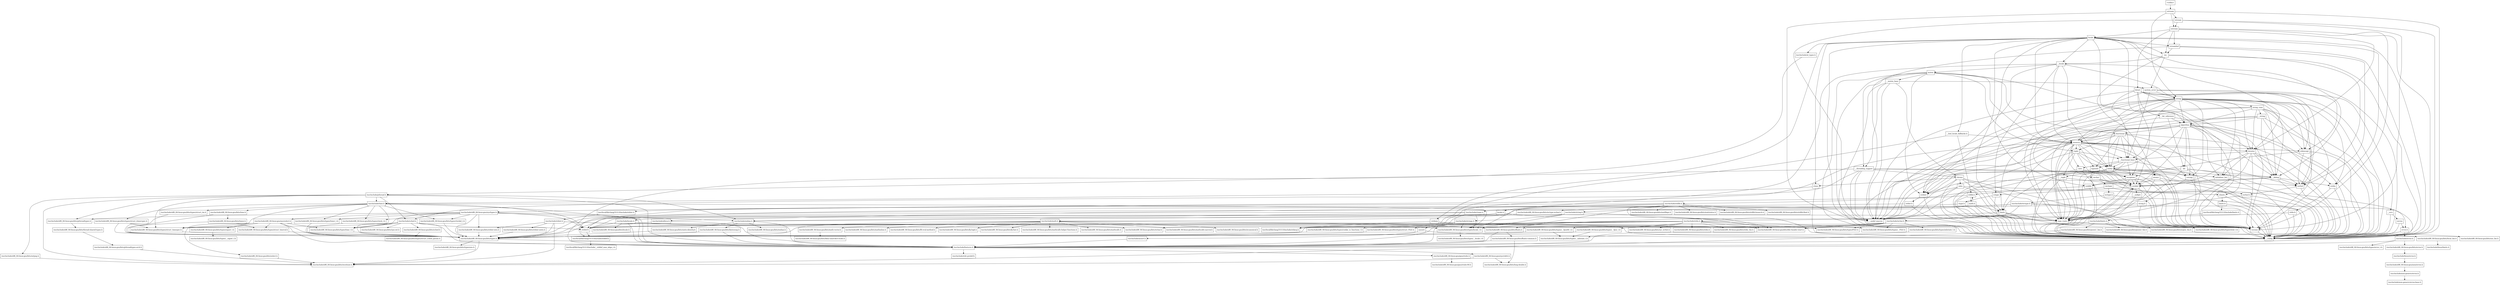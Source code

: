 digraph "dependencies" {
  header_0 [ shape="box", label="\<stdin\>" ];
  header_1 [ shape="box", label="sstream" ];
  header_10 [ shape="box", label="/usr/include/pthread.h" ];
  header_100 [ shape="box", label="/usr/include/x86_64-linux-gnu/bits/types/__fpos64_t.h" ];
  header_101 [ shape="box", label="/usr/include/x86_64-linux-gnu/bits/types/struct_FILE.h" ];
  header_102 [ shape="box", label="/usr/include/x86_64-linux-gnu/bits/types/cookie_io_functions_t.h" ];
  header_103 [ shape="box", label="/usr/include/x86_64-linux-gnu/bits/stdio_lim.h" ];
  header_104 [ shape="box", label="/usr/include/x86_64-linux-gnu/bits/sys_errlist.h" ];
  header_105 [ shape="box", label="/usr/include/x86_64-linux-gnu/bits/stdio.h" ];
  header_106 [ shape="box", label="memory" ];
  header_107 [ shape="box", label="typeinfo" ];
  header_108 [ shape="box", label="exception" ];
  header_109 [ shape="box", label="new" ];
  header_11 [ shape="box", label="ostream" ];
  header_110 [ shape="box", label="iterator" ];
  header_111 [ shape="box", label="__functional_base" ];
  header_112 [ shape="box", label="tuple" ];
  header_113 [ shape="box", label="stdexcept" ];
  header_114 [ shape="box", label="cassert" ];
  header_115 [ shape="box", label="/usr/include/assert.h" ];
  header_116 [ shape="box", label="atomic" ];
  header_117 [ shape="box", label="functional" ];
  header_118 [ shape="box", label="bit" ];
  header_119 [ shape="box", label="cwchar" ];
  header_12 [ shape="box", label="ios" ];
  header_120 [ shape="box", label="cwctype" ];
  header_121 [ shape="box", label="cctype" ];
  header_122 [ shape="box", label="ctype.h" ];
  header_123 [ shape="box", label="/usr/include/ctype.h" ];
  header_124 [ shape="box", label="wctype.h" ];
  header_125 [ shape="box", label="/usr/include/wctype.h" ];
  header_126 [ shape="box", label="/usr/include/x86_64-linux-gnu/bits/wctype-wchar.h" ];
  header_127 [ shape="box", label="mutex" ];
  header_128 [ shape="box", label="__mutex_base" ];
  header_129 [ shape="box", label="chrono" ];
  header_13 [ shape="box", label="iosfwd" ];
  header_130 [ shape="box", label="ctime" ];
  header_131 [ shape="box", label="/usr/include/time.h" ];
  header_132 [ shape="box", label="/usr/include/x86_64-linux-gnu/bits/time.h" ];
  header_133 [ shape="box", label="/usr/include/x86_64-linux-gnu/bits/timex.h" ];
  header_134 [ shape="box", label="/usr/include/x86_64-linux-gnu/bits/types/struct_tm.h" ];
  header_135 [ shape="box", label="/usr/include/x86_64-linux-gnu/bits/types/struct_itimerspec.h" ];
  header_136 [ shape="box", label="ratio" ];
  header_137 [ shape="box", label="climits" ];
  header_138 [ shape="box", label="limits.h" ];
  header_139 [ shape="box", label="/usr/local/lib/clang/10.0.0/include/limits.h" ];
  header_14 [ shape="box", label="wchar.h" ];
  header_140 [ shape="box", label="/usr/include/limits.h" ];
  header_141 [ shape="box", label="/usr/include/x86_64-linux-gnu/bits/posix1_lim.h" ];
  header_142 [ shape="box", label="/usr/include/x86_64-linux-gnu/bits/local_lim.h" ];
  header_143 [ shape="box", label="/usr/include/linux/limits.h" ];
  header_144 [ shape="box", label="/usr/include/x86_64-linux-gnu/bits/posix2_lim.h" ];
  header_145 [ shape="box", label="/usr/include/x86_64-linux-gnu/bits/xopen_lim.h" ];
  header_146 [ shape="box", label="/usr/include/x86_64-linux-gnu/bits/uio_lim.h" ];
  header_147 [ shape="box", label="system_error" ];
  header_148 [ shape="box", label="__errc" ];
  header_149 [ shape="box", label="cerrno" ];
  header_15 [ shape="box", label="/usr/include/wchar.h" ];
  header_150 [ shape="box", label="errno.h" ];
  header_151 [ shape="box", label="/usr/include/errno.h" ];
  header_152 [ shape="box", label="/usr/include/x86_64-linux-gnu/bits/errno.h" ];
  header_153 [ shape="box", label="/usr/include/linux/errno.h" ];
  header_154 [ shape="box", label="/usr/include/x86_64-linux-gnu/asm/errno.h" ];
  header_155 [ shape="box", label="/usr/include/asm-generic/errno.h" ];
  header_156 [ shape="box", label="/usr/include/asm-generic/errno-base.h" ];
  header_157 [ shape="box", label="/usr/include/x86_64-linux-gnu/bits/types/error_t.h" ];
  header_158 [ shape="box", label="__threading_support" ];
  header_159 [ shape="box", label="/usr/include/sched.h" ];
  header_16 [ shape="box", label="/usr/include/x86_64-linux-gnu/bits/libc-header-start.h" ];
  header_160 [ shape="box", label="/usr/include/x86_64-linux-gnu/bits/sched.h" ];
  header_161 [ shape="box", label="/usr/include/x86_64-linux-gnu/bits/types/struct_sched_param.h" ];
  header_162 [ shape="box", label="/usr/include/x86_64-linux-gnu/bits/cpu-set.h" ];
  header_163 [ shape="box", label="/usr/include/x86_64-linux-gnu/bits/setjmp.h" ];
  header_164 [ shape="box", label="locale.h" ];
  header_165 [ shape="box", label="/usr/include/locale.h" ];
  header_166 [ shape="box", label="/usr/include/x86_64-linux-gnu/bits/locale.h" ];
  header_167 [ shape="box", label="streambuf" ];
  header_168 [ shape="box", label="locale" ];
  header_169 [ shape="box", label="cstdarg" ];
  header_17 [ shape="box", label="/usr/include/x86_64-linux-gnu/bits/floatn.h" ];
  header_170 [ shape="box", label="/usr/include/nl_types.h" ];
  header_171 [ shape="box", label="__bsd_locale_fallbacks.h" ];
  header_172 [ shape="box", label="bitset" ];
  header_173 [ shape="box", label="__bit_reference" ];
  header_174 [ shape="box", label="istream" ];
  header_18 [ shape="box", label="/usr/include/x86_64-linux-gnu/bits/floatn-common.h" ];
  header_19 [ shape="box", label="stddef.h" ];
  header_2 [ shape="box", label="__config" ];
  header_20 [ shape="box", label="/usr/local/lib/clang/10.0.0/include/stddef.h" ];
  header_21 [ shape="box", label="/usr/local/lib/clang/10.0.0/include/stdarg.h" ];
  header_22 [ shape="box", label="/usr/include/x86_64-linux-gnu/bits/wchar.h" ];
  header_23 [ shape="box", label="/usr/include/x86_64-linux-gnu/bits/types/wint_t.h" ];
  header_24 [ shape="box", label="/usr/include/x86_64-linux-gnu/bits/types/mbstate_t.h" ];
  header_25 [ shape="box", label="/usr/include/x86_64-linux-gnu/bits/types/__mbstate_t.h" ];
  header_26 [ shape="box", label="/usr/include/x86_64-linux-gnu/bits/types/__FILE.h" ];
  header_27 [ shape="box", label="/usr/include/x86_64-linux-gnu/bits/types/FILE.h" ];
  header_28 [ shape="box", label="/usr/include/x86_64-linux-gnu/bits/types/locale_t.h" ];
  header_29 [ shape="box", label="/usr/include/x86_64-linux-gnu/bits/types/__locale_t.h" ];
  header_3 [ shape="box", label="/usr/include/features.h" ];
  header_30 [ shape="box", label="__locale" ];
  header_31 [ shape="box", label="string" ];
  header_32 [ shape="box", label="string_view" ];
  header_33 [ shape="box", label="__string" ];
  header_34 [ shape="box", label="algorithm" ];
  header_35 [ shape="box", label="initializer_list" ];
  header_36 [ shape="box", label="cstddef" ];
  header_37 [ shape="box", label="version" ];
  header_38 [ shape="box", label="/usr/local/lib/clang/10.0.0/include/__stddef_max_align_t.h" ];
  header_39 [ shape="box", label="__nullptr" ];
  header_4 [ shape="box", label="/usr/include/stdc-predef.h" ];
  header_40 [ shape="box", label="type_traits" ];
  header_41 [ shape="box", label="cstring" ];
  header_42 [ shape="box", label="string.h" ];
  header_43 [ shape="box", label="/usr/include/string.h" ];
  header_44 [ shape="box", label="/usr/include/strings.h" ];
  header_45 [ shape="box", label="utility" ];
  header_46 [ shape="box", label="__tuple" ];
  header_47 [ shape="box", label="cstdint" ];
  header_48 [ shape="box", label="stdint.h" ];
  header_49 [ shape="box", label="/usr/local/lib/clang/10.0.0/include/stdint.h" ];
  header_5 [ shape="box", label="/usr/include/x86_64-linux-gnu/sys/cdefs.h" ];
  header_50 [ shape="box", label="/usr/include/stdint.h" ];
  header_51 [ shape="box", label="/usr/include/x86_64-linux-gnu/bits/types.h" ];
  header_52 [ shape="box", label="/usr/include/x86_64-linux-gnu/bits/typesizes.h" ];
  header_53 [ shape="box", label="/usr/include/x86_64-linux-gnu/bits/stdint-intn.h" ];
  header_54 [ shape="box", label="/usr/include/x86_64-linux-gnu/bits/stdint-uintn.h" ];
  header_55 [ shape="box", label="__debug" ];
  header_56 [ shape="box", label="cstdlib" ];
  header_57 [ shape="box", label="stdlib.h" ];
  header_58 [ shape="box", label="/usr/include/stdlib.h" ];
  header_59 [ shape="box", label="/usr/include/x86_64-linux-gnu/bits/waitflags.h" ];
  header_6 [ shape="box", label="/usr/include/x86_64-linux-gnu/bits/wordsize.h" ];
  header_60 [ shape="box", label="/usr/include/x86_64-linux-gnu/bits/waitstatus.h" ];
  header_61 [ shape="box", label="/usr/include/x86_64-linux-gnu/sys/types.h" ];
  header_62 [ shape="box", label="/usr/include/x86_64-linux-gnu/bits/types/clock_t.h" ];
  header_63 [ shape="box", label="/usr/include/x86_64-linux-gnu/bits/types/clockid_t.h" ];
  header_64 [ shape="box", label="/usr/include/x86_64-linux-gnu/bits/types/time_t.h" ];
  header_65 [ shape="box", label="/usr/include/x86_64-linux-gnu/bits/types/timer_t.h" ];
  header_66 [ shape="box", label="/usr/include/endian.h" ];
  header_67 [ shape="box", label="/usr/include/x86_64-linux-gnu/bits/endian.h" ];
  header_68 [ shape="box", label="/usr/include/x86_64-linux-gnu/bits/byteswap.h" ];
  header_69 [ shape="box", label="/usr/include/x86_64-linux-gnu/bits/uintn-identity.h" ];
  header_7 [ shape="box", label="/usr/include/x86_64-linux-gnu/bits/long-double.h" ];
  header_70 [ shape="box", label="/usr/include/x86_64-linux-gnu/sys/select.h" ];
  header_71 [ shape="box", label="/usr/include/x86_64-linux-gnu/bits/select.h" ];
  header_72 [ shape="box", label="/usr/include/x86_64-linux-gnu/bits/types/sigset_t.h" ];
  header_73 [ shape="box", label="/usr/include/x86_64-linux-gnu/bits/types/__sigset_t.h" ];
  header_74 [ shape="box", label="/usr/include/x86_64-linux-gnu/bits/types/struct_timeval.h" ];
  header_75 [ shape="box", label="/usr/include/x86_64-linux-gnu/bits/types/struct_timespec.h" ];
  header_76 [ shape="box", label="/usr/include/x86_64-linux-gnu/bits/pthreadtypes.h" ];
  header_77 [ shape="box", label="/usr/include/x86_64-linux-gnu/bits/thread-shared-types.h" ];
  header_78 [ shape="box", label="/usr/include/x86_64-linux-gnu/bits/pthreadtypes-arch.h" ];
  header_79 [ shape="box", label="/usr/include/alloca.h" ];
  header_8 [ shape="box", label="/usr/include/x86_64-linux-gnu/gnu/stubs.h" ];
  header_80 [ shape="box", label="/usr/include/x86_64-linux-gnu/bits/stdlib-bsearch.h" ];
  header_81 [ shape="box", label="/usr/include/x86_64-linux-gnu/bits/stdlib-float.h" ];
  header_82 [ shape="box", label="math.h" ];
  header_83 [ shape="box", label="/usr/include/math.h" ];
  header_84 [ shape="box", label="/usr/include/x86_64-linux-gnu/bits/math-vector.h" ];
  header_85 [ shape="box", label="/usr/include/x86_64-linux-gnu/bits/libm-simd-decl-stubs.h" ];
  header_86 [ shape="box", label="/usr/include/x86_64-linux-gnu/bits/flt-eval-method.h" ];
  header_87 [ shape="box", label="/usr/include/x86_64-linux-gnu/bits/fp-logb.h" ];
  header_88 [ shape="box", label="/usr/include/x86_64-linux-gnu/bits/fp-fast.h" ];
  header_89 [ shape="box", label="/usr/include/x86_64-linux-gnu/bits/mathcalls-helper-functions.h" ];
  header_9 [ shape="box", label="/usr/include/x86_64-linux-gnu/gnu/stubs-64.h" ];
  header_90 [ shape="box", label="/usr/include/x86_64-linux-gnu/bits/mathcalls.h" ];
  header_91 [ shape="box", label="/usr/include/x86_64-linux-gnu/bits/mathcalls-narrow.h" ];
  header_92 [ shape="box", label="/usr/include/x86_64-linux-gnu/bits/iscanonical.h" ];
  header_93 [ shape="box", label="/usr/include/x86_64-linux-gnu/bits/mathinline.h" ];
  header_94 [ shape="box", label="limits" ];
  header_95 [ shape="box", label="__undef_macros" ];
  header_96 [ shape="box", label="cstdio" ];
  header_97 [ shape="box", label="stdio.h" ];
  header_98 [ shape="box", label="/usr/include/stdio.h" ];
  header_99 [ shape="box", label="/usr/include/x86_64-linux-gnu/bits/types/__fpos_t.h" ];
  header_118 -> header_37;
  header_118 -> header_55;
  header_118 -> header_2;
  header_118 -> header_40;
  header_118 -> header_94;
  header_118 -> header_95;
  header_119 -> header_14;
  header_119 -> header_2;
  header_119 -> header_120;
  header_61 -> header_70;
  header_61 -> header_51;
  header_61 -> header_53;
  header_61 -> header_19;
  header_61 -> header_63;
  header_61 -> header_62;
  header_61 -> header_65;
  header_61 -> header_3;
  header_61 -> header_66;
  header_61 -> header_76;
  header_61 -> header_64;
  header_63 -> header_51;
  header_62 -> header_51;
  header_65 -> header_51;
  header_64 -> header_51;
  header_66 -> header_69;
  header_66 -> header_68;
  header_66 -> header_3;
  header_66 -> header_67;
  header_69 -> header_51;
  header_68 -> header_51;
  header_68 -> header_3;
  header_160 -> header_161;
  header_167 -> header_95;
  header_167 -> header_2;
  header_167 -> header_12;
  header_167 -> header_13;
  header_114 -> header_115;
  header_114 -> header_2;
  header_165 -> header_28;
  header_165 -> header_166;
  header_165 -> header_3;
  header_165 -> header_19;
  header_164 -> header_2;
  header_164 -> header_165;
  header_115 -> header_3;
  header_163 -> header_6;
  header_72 -> header_73;
  header_70 -> header_51;
  header_70 -> header_72;
  header_70 -> header_71;
  header_70 -> header_3;
  header_70 -> header_74;
  header_70 -> header_75;
  header_70 -> header_64;
  header_71 -> header_6;
  header_76 -> header_77;
  header_77 -> header_78;
  header_74 -> header_51;
  header_75 -> header_51;
  header_116 -> header_36;
  header_116 -> header_47;
  header_116 -> header_2;
  header_116 -> header_37;
  header_116 -> header_40;
  header_117 -> header_37;
  header_117 -> header_45;
  header_117 -> header_2;
  header_117 -> header_108;
  header_117 -> header_40;
  header_117 -> header_107;
  header_117 -> header_106;
  header_117 -> header_112;
  header_117 -> header_111;
  header_78 -> header_6;
  header_79 -> header_3;
  header_79 -> header_19;
  header_112 -> header_36;
  header_112 -> header_37;
  header_112 -> header_46;
  header_112 -> header_45;
  header_112 -> header_2;
  header_112 -> header_40;
  header_112 -> header_111;
  header_113 -> header_2;
  header_113 -> header_108;
  header_113 -> header_13;
  header_110 -> header_13;
  header_110 -> header_36;
  header_110 -> header_37;
  header_110 -> header_35;
  header_110 -> header_55;
  header_110 -> header_2;
  header_110 -> header_40;
  header_110 -> header_111;
  header_111 -> header_45;
  header_111 -> header_109;
  header_111 -> header_108;
  header_111 -> header_40;
  header_111 -> header_2;
  header_111 -> header_107;
  header_169 -> header_21;
  header_169 -> header_2;
  header_168 -> header_170;
  header_168 -> header_171;
  header_168 -> header_12;
  header_168 -> header_37;
  header_168 -> header_34;
  header_168 -> header_55;
  header_168 -> header_30;
  header_168 -> header_130;
  header_168 -> header_169;
  header_168 -> header_2;
  header_168 -> header_56;
  header_168 -> header_94;
  header_168 -> header_95;
  header_168 -> header_96;
  header_168 -> header_106;
  header_168 -> header_167;
  header_168 -> header_110;
  header_47 -> header_2;
  header_47 -> header_48;
  header_46 -> header_36;
  header_46 -> header_2;
  header_46 -> header_40;
  header_45 -> header_36;
  header_45 -> header_37;
  header_45 -> header_35;
  header_45 -> header_55;
  header_45 -> header_47;
  header_45 -> header_46;
  header_45 -> header_2;
  header_45 -> header_41;
  header_45 -> header_40;
  header_44 -> header_28;
  header_44 -> header_3;
  header_44 -> header_19;
  header_43 -> header_16;
  header_43 -> header_44;
  header_43 -> header_19;
  header_43 -> header_28;
  header_42 -> header_43;
  header_42 -> header_2;
  header_41 -> header_2;
  header_41 -> header_42;
  header_40 -> header_36;
  header_40 -> header_37;
  header_40 -> header_2;
  header_107 -> header_36;
  header_107 -> header_47;
  header_107 -> header_2;
  header_107 -> header_108;
  header_106 -> header_95;
  header_106 -> header_114;
  header_106 -> header_13;
  header_106 -> header_36;
  header_106 -> header_37;
  header_106 -> header_47;
  header_106 -> header_116;
  header_106 -> header_45;
  header_106 -> header_109;
  header_106 -> header_41;
  header_106 -> header_40;
  header_106 -> header_94;
  header_106 -> header_2;
  header_106 -> header_107;
  header_106 -> header_112;
  header_106 -> header_113;
  header_106 -> header_110;
  header_106 -> header_111;
  header_101 -> header_51;
  header_100 -> header_25;
  header_100 -> header_51;
  header_49 -> header_50;
  header_48 -> header_2;
  header_48 -> header_49;
  header_5 -> header_6;
  header_5 -> header_7;
  header_2 -> header_3;
  header_3 -> header_4;
  header_3 -> header_5;
  header_3 -> header_8;
  header_0 -> header_1;
  header_1 -> header_174;
  header_1 -> header_95;
  header_1 -> header_2;
  header_1 -> header_11;
  header_1 -> header_31;
  header_8 -> header_9;
  header_58 -> header_59;
  header_58 -> header_16;
  header_58 -> header_17;
  header_58 -> header_28;
  header_58 -> header_80;
  header_58 -> header_19;
  header_58 -> header_61;
  header_58 -> header_60;
  header_58 -> header_81;
  header_58 -> header_79;
  header_50 -> header_16;
  header_50 -> header_51;
  header_50 -> header_53;
  header_50 -> header_54;
  header_50 -> header_22;
  header_50 -> header_6;
  header_51 -> header_6;
  header_51 -> header_52;
  header_51 -> header_3;
  header_53 -> header_51;
  header_54 -> header_51;
  header_55 -> header_36;
  header_55 -> header_96;
  header_55 -> header_2;
  header_55 -> header_56;
  header_55 -> header_13;
  header_56 -> header_2;
  header_56 -> header_57;
  header_57 -> header_58;
  header_57 -> header_82;
  header_57 -> header_2;
  header_130 -> header_131;
  header_130 -> header_2;
  header_131 -> header_63;
  header_131 -> header_28;
  header_131 -> header_19;
  header_131 -> header_132;
  header_131 -> header_62;
  header_131 -> header_134;
  header_131 -> header_64;
  header_131 -> header_75;
  header_131 -> header_65;
  header_131 -> header_135;
  header_131 -> header_3;
  header_132 -> header_51;
  header_132 -> header_133;
  header_133 -> header_51;
  header_133 -> header_74;
  header_134 -> header_51;
  header_135 -> header_51;
  header_135 -> header_75;
  header_136 -> header_47;
  header_136 -> header_95;
  header_136 -> header_40;
  header_136 -> header_2;
  header_136 -> header_137;
  header_137 -> header_138;
  header_137 -> header_2;
  header_138 -> header_139;
  header_138 -> header_2;
  header_139 -> header_140;
  header_28 -> header_29;
  header_24 -> header_25;
  header_20 -> header_38;
  header_127 -> header_37;
  header_127 -> header_158;
  header_127 -> header_47;
  header_127 -> header_2;
  header_127 -> header_95;
  header_127 -> header_117;
  header_127 -> header_106;
  header_127 -> header_112;
  header_127 -> header_128;
  header_126 -> header_51;
  header_126 -> header_23;
  header_126 -> header_66;
  header_125 -> header_51;
  header_125 -> header_28;
  header_125 -> header_3;
  header_125 -> header_23;
  header_125 -> header_126;
  header_124 -> header_125;
  header_124 -> header_2;
  header_123 -> header_51;
  header_123 -> header_28;
  header_123 -> header_3;
  header_123 -> header_66;
  header_122 -> header_123;
  header_122 -> header_2;
  header_121 -> header_2;
  header_121 -> header_122;
  header_120 -> header_124;
  header_120 -> header_2;
  header_120 -> header_121;
  header_129 -> header_37;
  header_129 -> header_130;
  header_129 -> header_2;
  header_129 -> header_136;
  header_129 -> header_40;
  header_129 -> header_94;
  header_129 -> header_95;
  header_128 -> header_95;
  header_128 -> header_158;
  header_128 -> header_2;
  header_128 -> header_147;
  header_128 -> header_129;
  header_39 -> header_2;
  header_36 -> header_37;
  header_36 -> header_40;
  header_36 -> header_2;
  header_36 -> header_20;
  header_36 -> header_39;
  header_37 -> header_2;
  header_34 -> header_95;
  header_34 -> header_118;
  header_34 -> header_36;
  header_34 -> header_37;
  header_34 -> header_35;
  header_34 -> header_55;
  header_34 -> header_45;
  header_34 -> header_2;
  header_34 -> header_41;
  header_34 -> header_40;
  header_34 -> header_117;
  header_34 -> header_106;
  header_34 -> header_110;
  header_35 -> header_36;
  header_35 -> header_2;
  header_32 -> header_37;
  header_32 -> header_34;
  header_32 -> header_33;
  header_32 -> header_55;
  header_32 -> header_2;
  header_32 -> header_94;
  header_32 -> header_95;
  header_32 -> header_113;
  header_32 -> header_110;
  header_33 -> header_34;
  header_33 -> header_55;
  header_33 -> header_2;
  header_33 -> header_95;
  header_33 -> header_96;
  header_33 -> header_106;
  header_30 -> header_47;
  header_30 -> header_31;
  header_30 -> header_127;
  header_30 -> header_45;
  header_30 -> header_2;
  header_30 -> header_121;
  header_30 -> header_106;
  header_30 -> header_164;
  header_31 -> header_35;
  header_31 -> header_13;
  header_31 -> header_37;
  header_31 -> header_34;
  header_31 -> header_40;
  header_31 -> header_32;
  header_31 -> header_55;
  header_31 -> header_47;
  header_31 -> header_45;
  header_31 -> header_2;
  header_31 -> header_41;
  header_31 -> header_119;
  header_31 -> header_95;
  header_31 -> header_96;
  header_31 -> header_106;
  header_31 -> header_113;
  header_31 -> header_110;
  header_31 -> header_111;
  header_152 -> header_153;
  header_153 -> header_154;
  header_150 -> header_151;
  header_150 -> header_2;
  header_151 -> header_152;
  header_151 -> header_3;
  header_151 -> header_157;
  header_154 -> header_155;
  header_155 -> header_156;
  header_158 -> header_150;
  header_158 -> header_10;
  header_158 -> header_13;
  header_158 -> header_159;
  header_158 -> header_2;
  header_158 -> header_95;
  header_158 -> header_129;
  header_159 -> header_51;
  header_159 -> header_19;
  header_159 -> header_64;
  header_159 -> header_75;
  header_159 -> header_162;
  header_159 -> header_160;
  header_159 -> header_3;
  header_109 -> header_36;
  header_109 -> header_37;
  header_109 -> header_2;
  header_109 -> header_108;
  header_109 -> header_40;
  header_108 -> header_36;
  header_108 -> header_37;
  header_108 -> header_2;
  header_108 -> header_56;
  header_108 -> header_40;
  header_83 -> header_16;
  header_83 -> header_17;
  header_83 -> header_90;
  header_83 -> header_51;
  header_83 -> header_91;
  header_83 -> header_89;
  header_83 -> header_88;
  header_83 -> header_93;
  header_83 -> header_87;
  header_83 -> header_86;
  header_83 -> header_92;
  header_83 -> header_84;
  header_82 -> header_83;
  header_82 -> header_94;
  header_82 -> header_40;
  header_82 -> header_2;
  header_82 -> header_57;
  header_84 -> header_85;
  header_141 -> header_6;
  header_141 -> header_142;
  header_140 -> header_141;
  header_140 -> header_16;
  header_140 -> header_145;
  header_140 -> header_144;
  header_142 -> header_143;
  header_145 -> header_146;
  header_147 -> header_148;
  header_147 -> header_31;
  header_147 -> header_111;
  header_147 -> header_113;
  header_147 -> header_40;
  header_149 -> header_150;
  header_149 -> header_2;
  header_148 -> header_149;
  header_148 -> header_2;
  header_102 -> header_51;
  header_14 -> header_15;
  header_14 -> header_2;
  header_15 -> header_16;
  header_15 -> header_17;
  header_15 -> header_28;
  header_15 -> header_24;
  header_15 -> header_27;
  header_15 -> header_26;
  header_15 -> header_21;
  header_15 -> header_19;
  header_15 -> header_23;
  header_15 -> header_22;
  header_16 -> header_3;
  header_17 -> header_18;
  header_17 -> header_3;
  header_10 -> header_75;
  header_10 -> header_159;
  header_10 -> header_6;
  header_10 -> header_131;
  header_10 -> header_76;
  header_10 -> header_3;
  header_10 -> header_66;
  header_10 -> header_163;
  header_11 -> header_12;
  header_11 -> header_172;
  header_11 -> header_37;
  header_11 -> header_168;
  header_11 -> header_2;
  header_11 -> header_167;
  header_11 -> header_110;
  header_12 -> header_116;
  header_12 -> header_2;
  header_12 -> header_147;
  header_12 -> header_30;
  header_12 -> header_13;
  header_13 -> header_14;
  header_13 -> header_2;
  header_18 -> header_7;
  header_18 -> header_3;
  header_19 -> header_20;
  header_98 -> header_16;
  header_98 -> header_51;
  header_98 -> header_27;
  header_98 -> header_26;
  header_98 -> header_21;
  header_98 -> header_19;
  header_98 -> header_99;
  header_98 -> header_105;
  header_98 -> header_104;
  header_98 -> header_101;
  header_98 -> header_100;
  header_98 -> header_103;
  header_98 -> header_102;
  header_99 -> header_25;
  header_99 -> header_51;
  header_94 -> header_95;
  header_94 -> header_2;
  header_94 -> header_37;
  header_94 -> header_40;
  header_96 -> header_97;
  header_96 -> header_2;
  header_97 -> header_98;
  header_97 -> header_2;
  header_174 -> header_37;
  header_174 -> header_2;
  header_174 -> header_11;
  header_174 -> header_95;
  header_170 -> header_3;
  header_171 -> header_106;
  header_171 -> header_21;
  header_171 -> header_57;
  header_172 -> header_173;
  header_172 -> header_36;
  header_172 -> header_13;
  header_172 -> header_31;
  header_172 -> header_2;
  header_172 -> header_137;
  header_172 -> header_95;
  header_172 -> header_113;
  header_172 -> header_111;
  header_173 -> header_95;
  header_173 -> header_34;
  header_173 -> header_2;
  header_173 -> header_118;
}